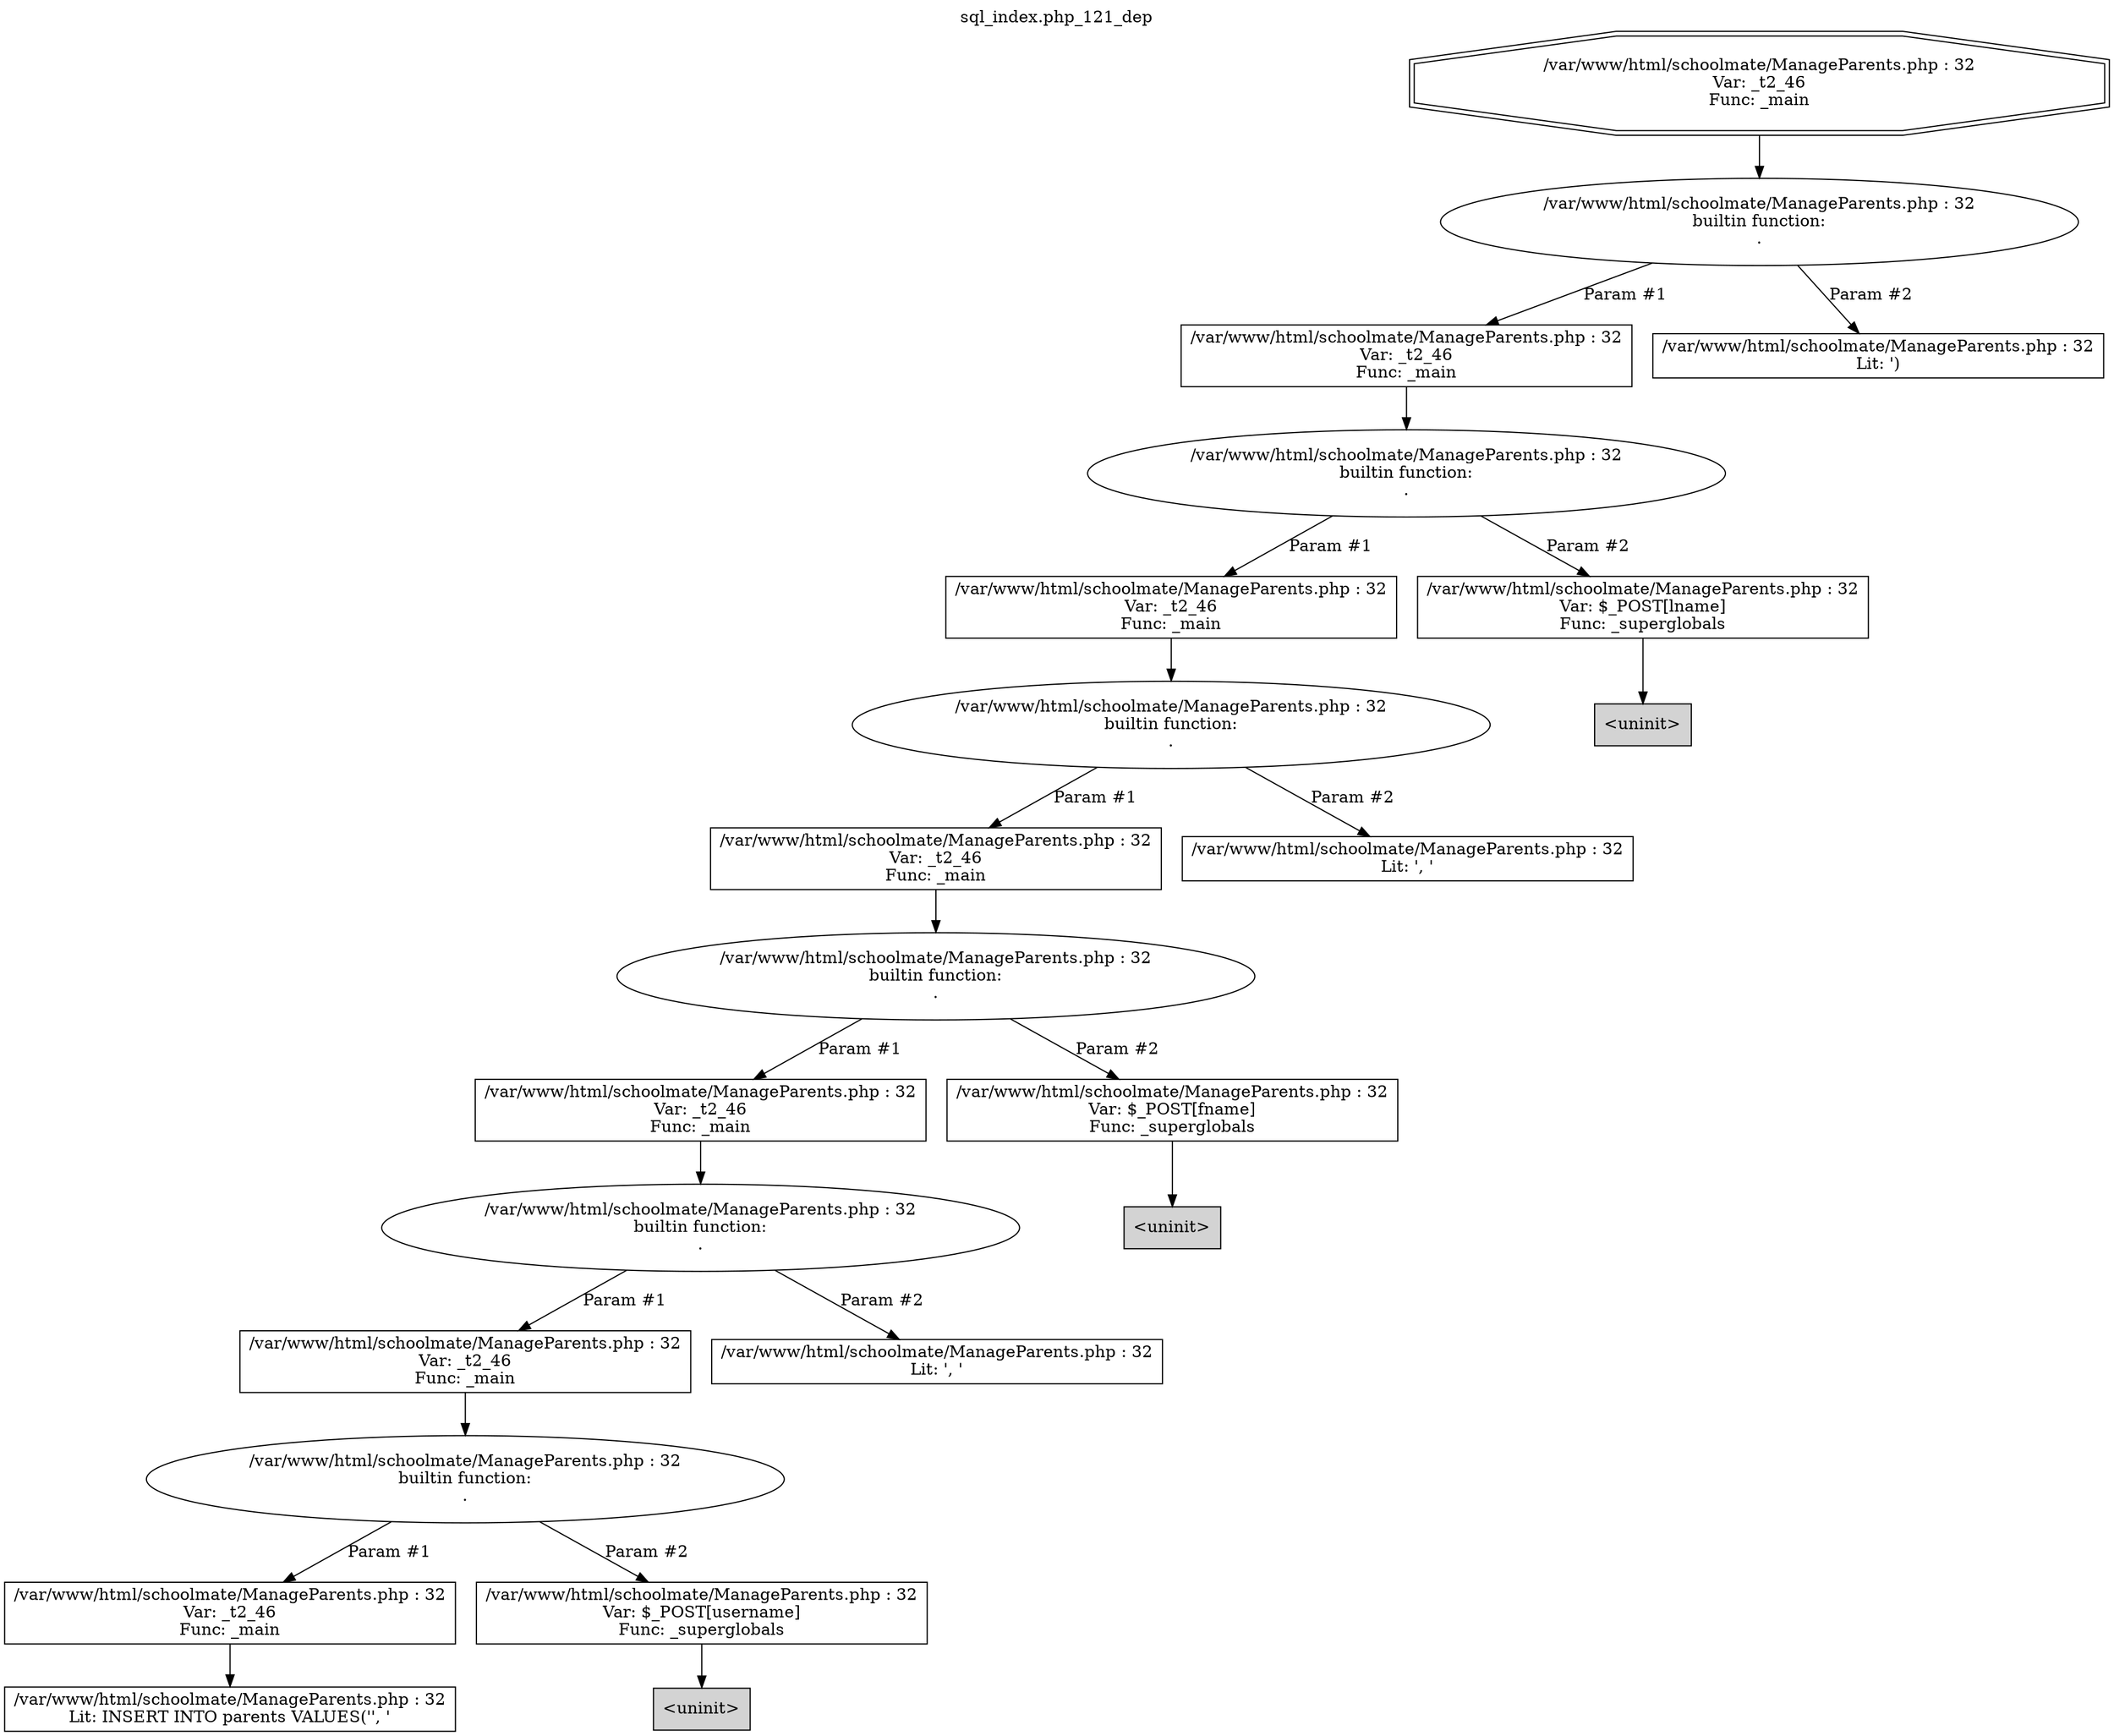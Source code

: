 digraph cfg {
  label="sql_index.php_121_dep";
  labelloc=t;
  n1 [shape=doubleoctagon, label="/var/www/html/schoolmate/ManageParents.php : 32\nVar: _t2_46\nFunc: _main\n"];
  n2 [shape=ellipse, label="/var/www/html/schoolmate/ManageParents.php : 32\nbuiltin function:\n.\n"];
  n3 [shape=box, label="/var/www/html/schoolmate/ManageParents.php : 32\nVar: _t2_46\nFunc: _main\n"];
  n4 [shape=ellipse, label="/var/www/html/schoolmate/ManageParents.php : 32\nbuiltin function:\n.\n"];
  n5 [shape=box, label="/var/www/html/schoolmate/ManageParents.php : 32\nVar: _t2_46\nFunc: _main\n"];
  n6 [shape=ellipse, label="/var/www/html/schoolmate/ManageParents.php : 32\nbuiltin function:\n.\n"];
  n7 [shape=box, label="/var/www/html/schoolmate/ManageParents.php : 32\nVar: _t2_46\nFunc: _main\n"];
  n8 [shape=ellipse, label="/var/www/html/schoolmate/ManageParents.php : 32\nbuiltin function:\n.\n"];
  n9 [shape=box, label="/var/www/html/schoolmate/ManageParents.php : 32\nVar: _t2_46\nFunc: _main\n"];
  n10 [shape=ellipse, label="/var/www/html/schoolmate/ManageParents.php : 32\nbuiltin function:\n.\n"];
  n11 [shape=box, label="/var/www/html/schoolmate/ManageParents.php : 32\nVar: _t2_46\nFunc: _main\n"];
  n12 [shape=ellipse, label="/var/www/html/schoolmate/ManageParents.php : 32\nbuiltin function:\n.\n"];
  n13 [shape=box, label="/var/www/html/schoolmate/ManageParents.php : 32\nVar: _t2_46\nFunc: _main\n"];
  n14 [shape=box, label="/var/www/html/schoolmate/ManageParents.php : 32\nLit: INSERT INTO parents VALUES('', '\n"];
  n15 [shape=box, label="/var/www/html/schoolmate/ManageParents.php : 32\nVar: $_POST[username]\nFunc: _superglobals\n"];
  n16 [shape=box, label="<uninit>",style=filled];
  n17 [shape=box, label="/var/www/html/schoolmate/ManageParents.php : 32\nLit: ', '\n"];
  n18 [shape=box, label="/var/www/html/schoolmate/ManageParents.php : 32\nVar: $_POST[fname]\nFunc: _superglobals\n"];
  n19 [shape=box, label="<uninit>",style=filled];
  n20 [shape=box, label="/var/www/html/schoolmate/ManageParents.php : 32\nLit: ', '\n"];
  n21 [shape=box, label="/var/www/html/schoolmate/ManageParents.php : 32\nVar: $_POST[lname]\nFunc: _superglobals\n"];
  n22 [shape=box, label="<uninit>",style=filled];
  n23 [shape=box, label="/var/www/html/schoolmate/ManageParents.php : 32\nLit: ')\n"];
  n1 -> n2;
  n3 -> n4;
  n5 -> n6;
  n7 -> n8;
  n9 -> n10;
  n11 -> n12;
  n13 -> n14;
  n12 -> n13[label="Param #1"];
  n12 -> n15[label="Param #2"];
  n15 -> n16;
  n10 -> n11[label="Param #1"];
  n10 -> n17[label="Param #2"];
  n8 -> n9[label="Param #1"];
  n8 -> n18[label="Param #2"];
  n18 -> n19;
  n6 -> n7[label="Param #1"];
  n6 -> n20[label="Param #2"];
  n4 -> n5[label="Param #1"];
  n4 -> n21[label="Param #2"];
  n21 -> n22;
  n2 -> n3[label="Param #1"];
  n2 -> n23[label="Param #2"];
}

